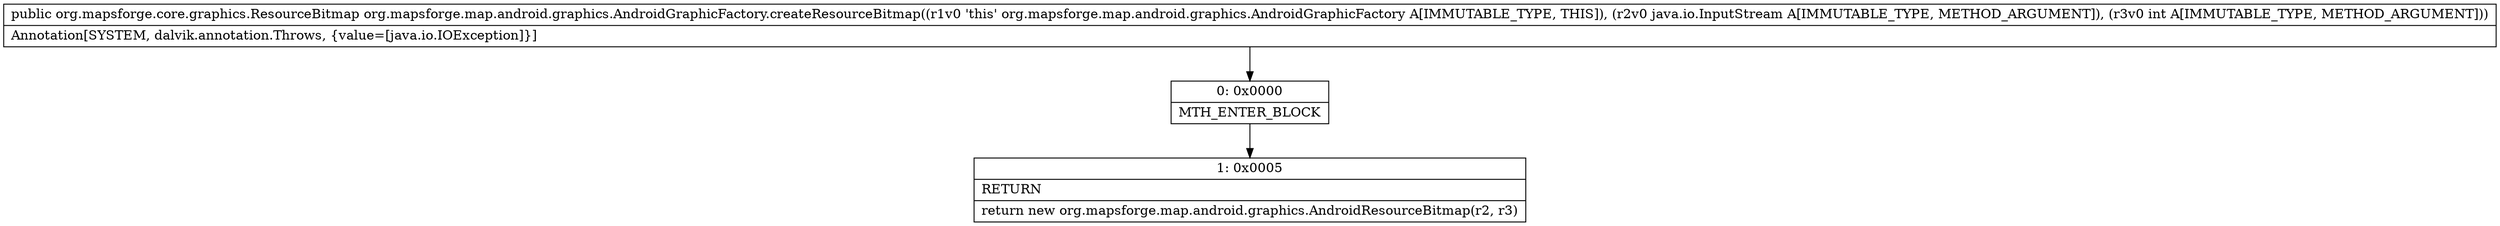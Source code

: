 digraph "CFG fororg.mapsforge.map.android.graphics.AndroidGraphicFactory.createResourceBitmap(Ljava\/io\/InputStream;I)Lorg\/mapsforge\/core\/graphics\/ResourceBitmap;" {
Node_0 [shape=record,label="{0\:\ 0x0000|MTH_ENTER_BLOCK\l}"];
Node_1 [shape=record,label="{1\:\ 0x0005|RETURN\l|return new org.mapsforge.map.android.graphics.AndroidResourceBitmap(r2, r3)\l}"];
MethodNode[shape=record,label="{public org.mapsforge.core.graphics.ResourceBitmap org.mapsforge.map.android.graphics.AndroidGraphicFactory.createResourceBitmap((r1v0 'this' org.mapsforge.map.android.graphics.AndroidGraphicFactory A[IMMUTABLE_TYPE, THIS]), (r2v0 java.io.InputStream A[IMMUTABLE_TYPE, METHOD_ARGUMENT]), (r3v0 int A[IMMUTABLE_TYPE, METHOD_ARGUMENT]))  | Annotation[SYSTEM, dalvik.annotation.Throws, \{value=[java.io.IOException]\}]\l}"];
MethodNode -> Node_0;
Node_0 -> Node_1;
}

